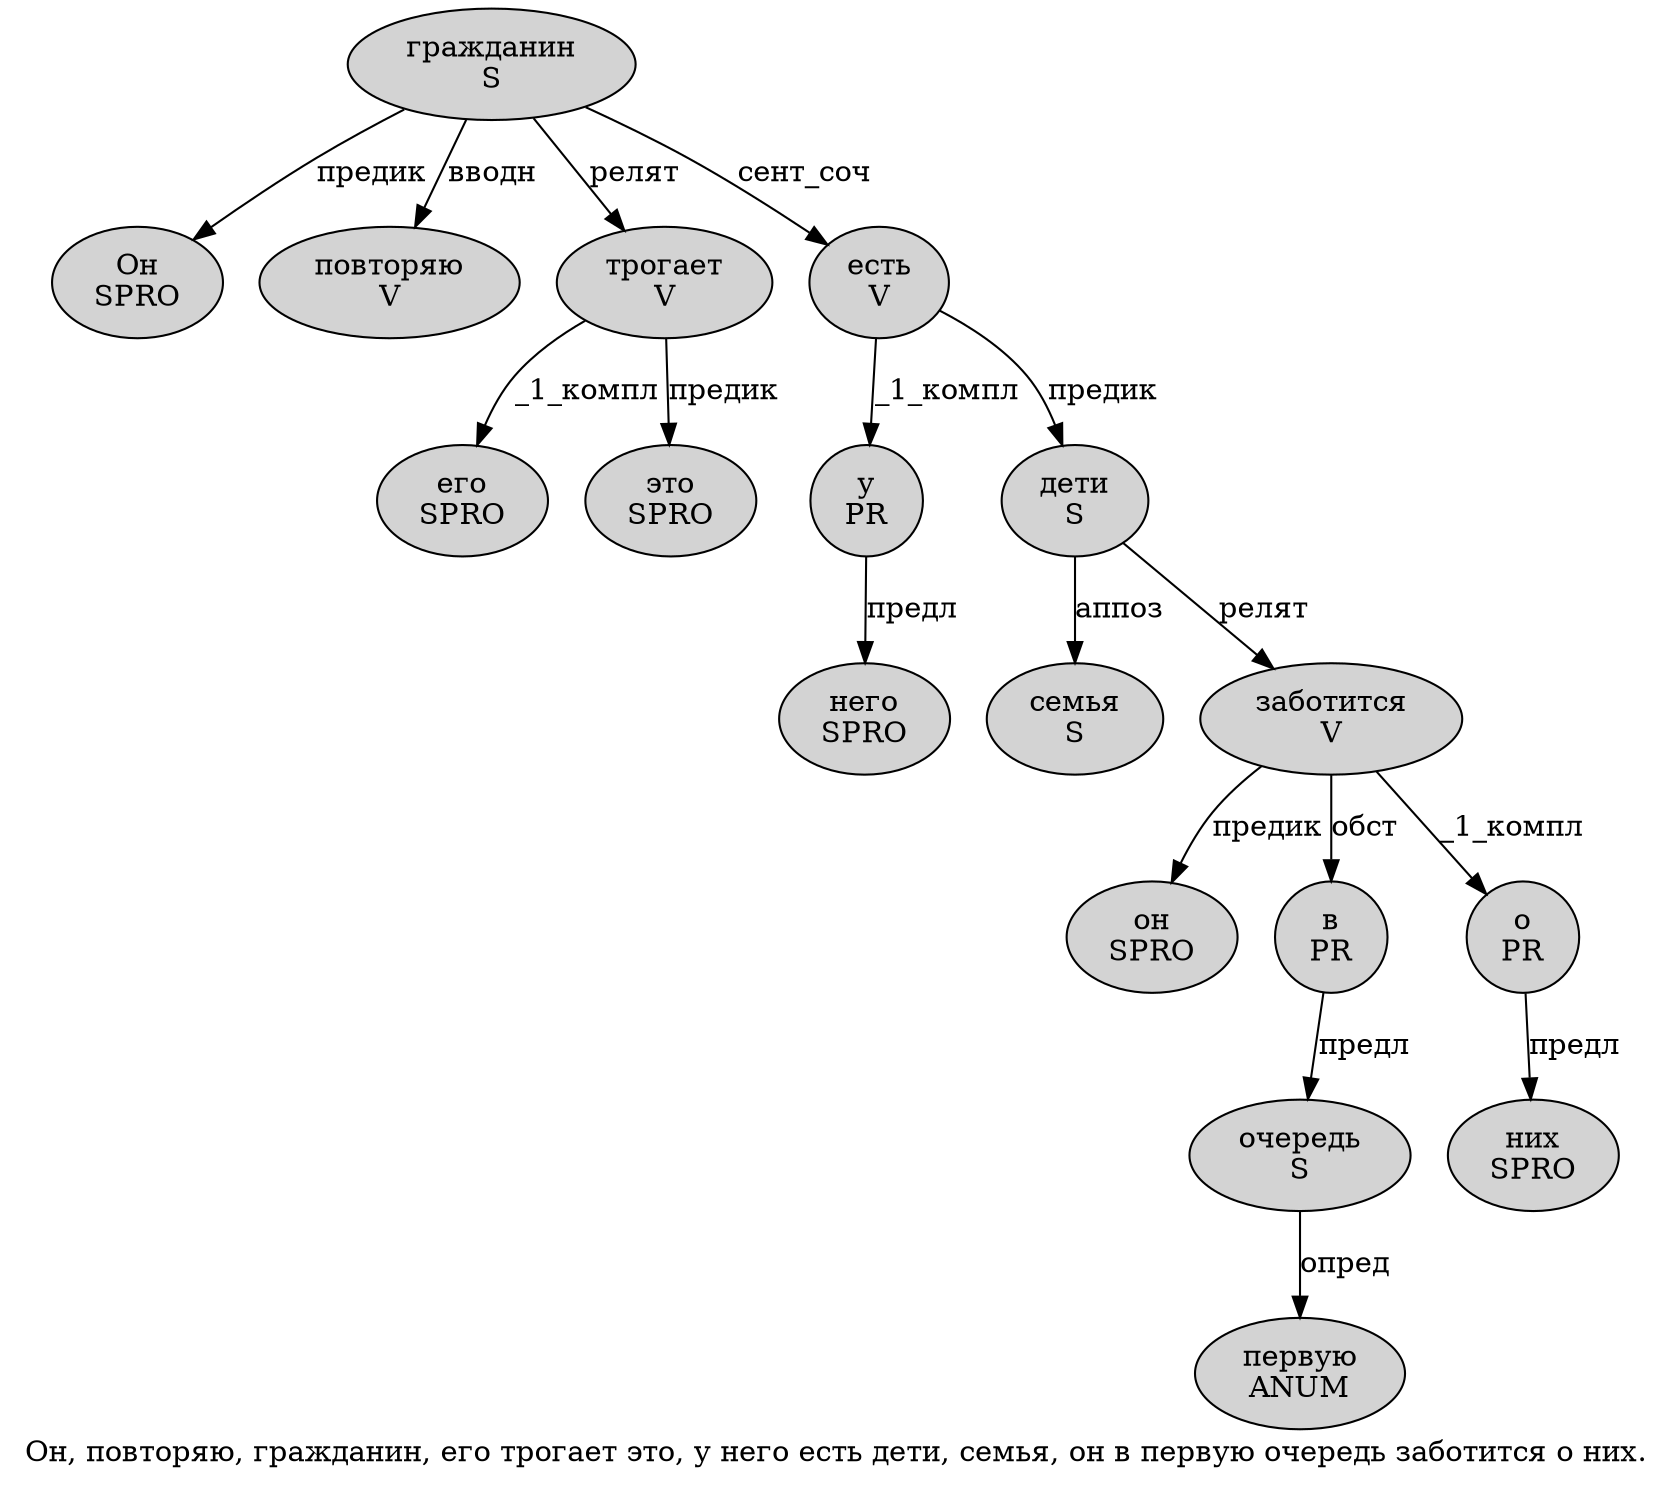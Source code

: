 digraph SENTENCE_1692 {
	graph [label="Он, повторяю, гражданин, его трогает это, у него есть дети, семья, он в первую очередь заботится о них."]
	node [style=filled]
		0 [label="Он
SPRO" color="" fillcolor=lightgray penwidth=1 shape=ellipse]
		2 [label="повторяю
V" color="" fillcolor=lightgray penwidth=1 shape=ellipse]
		4 [label="гражданин
S" color="" fillcolor=lightgray penwidth=1 shape=ellipse]
		6 [label="его
SPRO" color="" fillcolor=lightgray penwidth=1 shape=ellipse]
		7 [label="трогает
V" color="" fillcolor=lightgray penwidth=1 shape=ellipse]
		8 [label="это
SPRO" color="" fillcolor=lightgray penwidth=1 shape=ellipse]
		10 [label="у
PR" color="" fillcolor=lightgray penwidth=1 shape=ellipse]
		11 [label="него
SPRO" color="" fillcolor=lightgray penwidth=1 shape=ellipse]
		12 [label="есть
V" color="" fillcolor=lightgray penwidth=1 shape=ellipse]
		13 [label="дети
S" color="" fillcolor=lightgray penwidth=1 shape=ellipse]
		15 [label="семья
S" color="" fillcolor=lightgray penwidth=1 shape=ellipse]
		17 [label="он
SPRO" color="" fillcolor=lightgray penwidth=1 shape=ellipse]
		18 [label="в
PR" color="" fillcolor=lightgray penwidth=1 shape=ellipse]
		19 [label="первую
ANUM" color="" fillcolor=lightgray penwidth=1 shape=ellipse]
		20 [label="очередь
S" color="" fillcolor=lightgray penwidth=1 shape=ellipse]
		21 [label="заботится
V" color="" fillcolor=lightgray penwidth=1 shape=ellipse]
		22 [label="о
PR" color="" fillcolor=lightgray penwidth=1 shape=ellipse]
		23 [label="них
SPRO" color="" fillcolor=lightgray penwidth=1 shape=ellipse]
			20 -> 19 [label="опред"]
			10 -> 11 [label="предл"]
			12 -> 10 [label="_1_компл"]
			12 -> 13 [label="предик"]
			21 -> 17 [label="предик"]
			21 -> 18 [label="обст"]
			21 -> 22 [label="_1_компл"]
			22 -> 23 [label="предл"]
			4 -> 0 [label="предик"]
			4 -> 2 [label="вводн"]
			4 -> 7 [label="релят"]
			4 -> 12 [label="сент_соч"]
			13 -> 15 [label="аппоз"]
			13 -> 21 [label="релят"]
			7 -> 6 [label="_1_компл"]
			7 -> 8 [label="предик"]
			18 -> 20 [label="предл"]
}